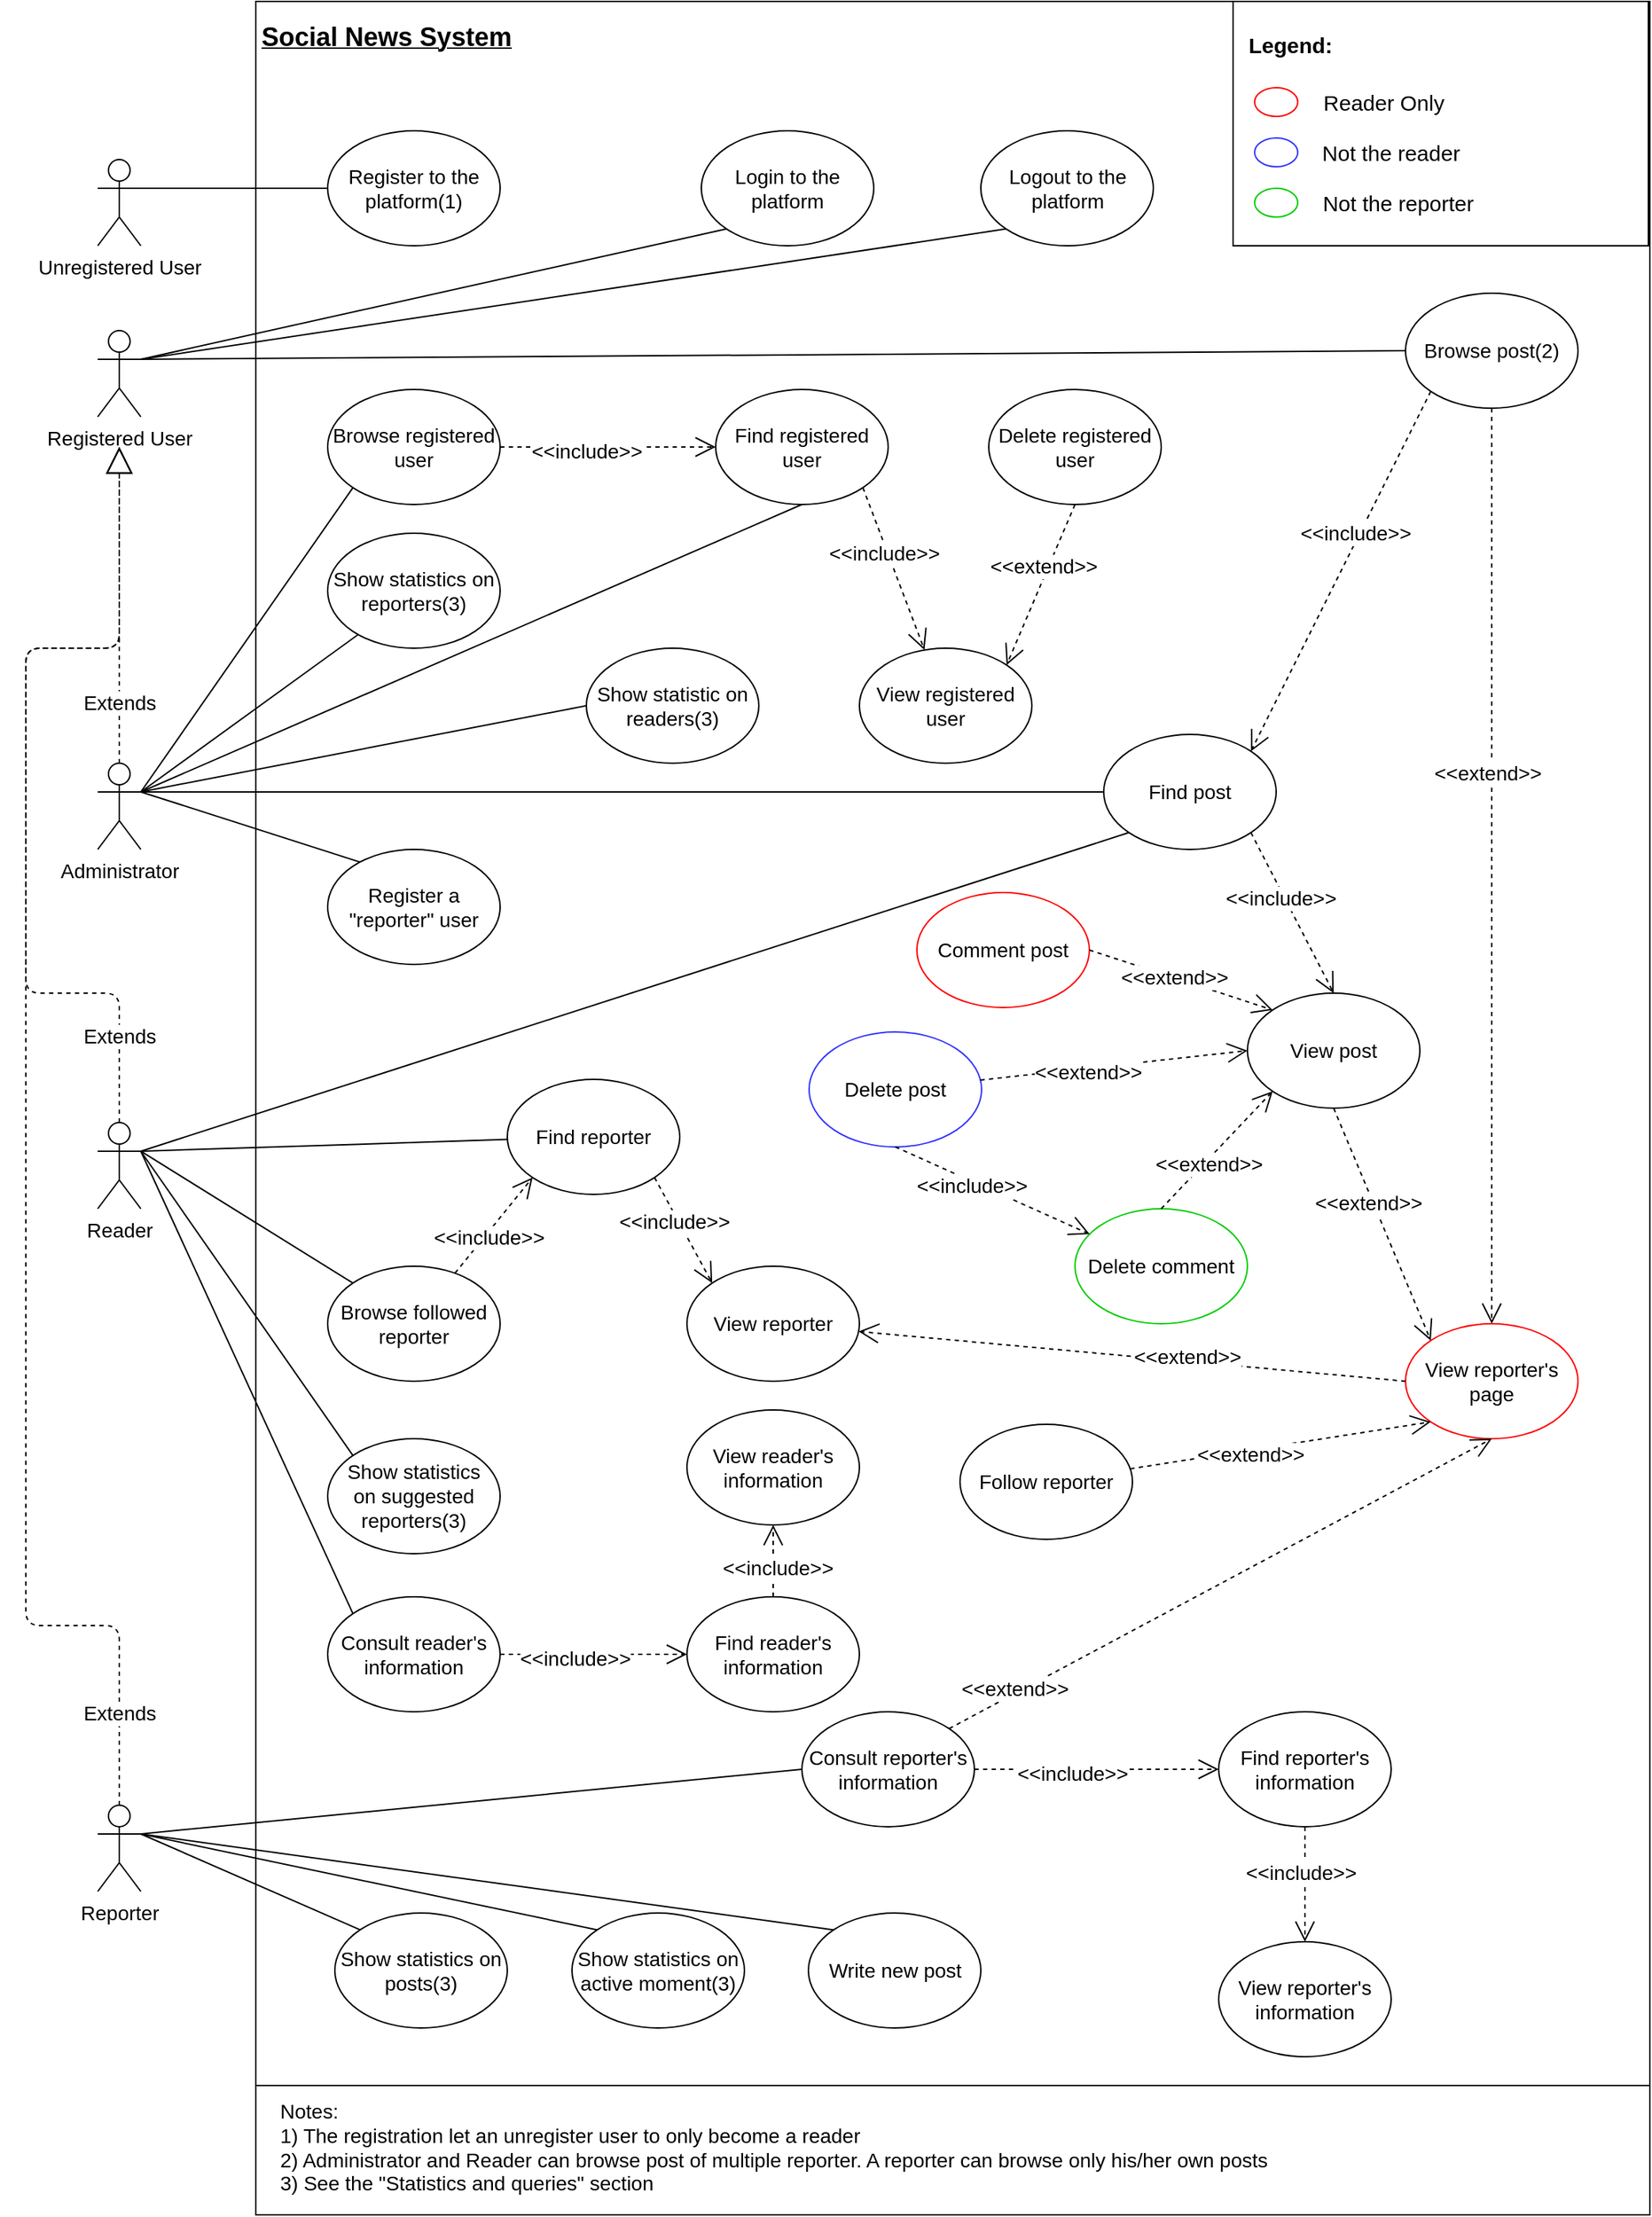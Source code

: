 <mxfile version="13.0.3" type="device"><diagram id="LnKYCAupV158MjTtVKEl" name="Page-1"><mxGraphModel dx="1240" dy="743" grid="1" gridSize="10" guides="1" tooltips="1" connect="1" arrows="1" fold="1" page="1" pageScale="1" pageWidth="1169" pageHeight="827" math="0" shadow="0"><root><mxCell id="0"/><mxCell id="1" parent="0"/><mxCell id="ds7UUMwQEZJeld2kBY6F-1" value="&lt;b&gt;&lt;font style=&quot;font-size: 18px&quot;&gt;Social News System&lt;/font&gt;&lt;/b&gt;" style="verticalAlign=top;align=left;spacingTop=8;spacingLeft=2;spacingRight=12;shape=cube;size=0;direction=south;fontStyle=4;html=1;" parent="1" vertex="1"><mxGeometry x="200" y="30" width="970" height="1450" as="geometry"/></mxCell><mxCell id="IBi45omsp4QC1B3uKQuY-2" style="rounded=0;orthogonalLoop=1;jettySize=auto;html=1;exitX=1;exitY=0.333;exitDx=0;exitDy=0;exitPerimeter=0;endArrow=none;endFill=0;" parent="1" source="ds7UUMwQEZJeld2kBY6F-2" target="IBi45omsp4QC1B3uKQuY-1" edge="1"><mxGeometry relative="1" as="geometry"/></mxCell><mxCell id="ds7UUMwQEZJeld2kBY6F-2" value="Unregistered User" style="shape=umlActor;verticalLabelPosition=bottom;labelBackgroundColor=#ffffff;verticalAlign=top;html=1;fontSize=14;" parent="1" vertex="1"><mxGeometry x="90" y="140" width="30" height="60" as="geometry"/></mxCell><mxCell id="IBi45omsp4QC1B3uKQuY-4" style="edgeStyle=none;rounded=0;orthogonalLoop=1;jettySize=auto;html=1;exitX=1;exitY=0.333;exitDx=0;exitDy=0;exitPerimeter=0;entryX=0;entryY=1;entryDx=0;entryDy=0;endArrow=none;endFill=0;" parent="1" source="ds7UUMwQEZJeld2kBY6F-3" target="IBi45omsp4QC1B3uKQuY-3" edge="1"><mxGeometry relative="1" as="geometry"/></mxCell><mxCell id="IBi45omsp4QC1B3uKQuY-6" style="edgeStyle=none;rounded=0;orthogonalLoop=1;jettySize=auto;html=1;exitX=1;exitY=0.333;exitDx=0;exitDy=0;exitPerimeter=0;endArrow=none;endFill=0;entryX=0;entryY=1;entryDx=0;entryDy=0;" parent="1" source="ds7UUMwQEZJeld2kBY6F-3" target="IBi45omsp4QC1B3uKQuY-5" edge="1"><mxGeometry relative="1" as="geometry"/></mxCell><mxCell id="ds7UUMwQEZJeld2kBY6F-3" value="Registered User" style="shape=umlActor;verticalLabelPosition=bottom;labelBackgroundColor=#ffffff;verticalAlign=top;html=1;fontSize=14;" parent="1" vertex="1"><mxGeometry x="90" y="259" width="30" height="60" as="geometry"/></mxCell><mxCell id="IBi45omsp4QC1B3uKQuY-53" style="rounded=0;orthogonalLoop=1;jettySize=auto;html=1;exitX=1;exitY=0.333;exitDx=0;exitDy=0;exitPerimeter=0;entryX=0;entryY=0;entryDx=0;entryDy=0;endArrow=none;endFill=0;" parent="1" source="ds7UUMwQEZJeld2kBY6F-4" target="IBi45omsp4QC1B3uKQuY-11" edge="1"><mxGeometry relative="1" as="geometry"/></mxCell><mxCell id="IBi45omsp4QC1B3uKQuY-54" style="edgeStyle=none;rounded=0;orthogonalLoop=1;jettySize=auto;html=1;exitX=1;exitY=0.333;exitDx=0;exitDy=0;exitPerimeter=0;endArrow=none;endFill=0;" parent="1" source="ds7UUMwQEZJeld2kBY6F-4" target="IBi45omsp4QC1B3uKQuY-12" edge="1"><mxGeometry relative="1" as="geometry"/></mxCell><mxCell id="IBi45omsp4QC1B3uKQuY-57" style="edgeStyle=none;rounded=0;orthogonalLoop=1;jettySize=auto;html=1;exitX=1;exitY=0.333;exitDx=0;exitDy=0;exitPerimeter=0;entryX=0;entryY=0;entryDx=0;entryDy=0;endArrow=none;endFill=0;" parent="1" source="ds7UUMwQEZJeld2kBY6F-4" target="IBi45omsp4QC1B3uKQuY-21" edge="1"><mxGeometry relative="1" as="geometry"/></mxCell><mxCell id="IBi45omsp4QC1B3uKQuY-58" style="edgeStyle=none;rounded=0;orthogonalLoop=1;jettySize=auto;html=1;exitX=1;exitY=0.333;exitDx=0;exitDy=0;exitPerimeter=0;entryX=0;entryY=0;entryDx=0;entryDy=0;endArrow=none;endFill=0;" parent="1" source="ds7UUMwQEZJeld2kBY6F-4" target="IBi45omsp4QC1B3uKQuY-26" edge="1"><mxGeometry relative="1" as="geometry"/></mxCell><mxCell id="ds7UUMwQEZJeld2kBY6F-4" value="Reader" style="shape=umlActor;verticalLabelPosition=bottom;labelBackgroundColor=#ffffff;verticalAlign=top;html=1;fontSize=14;" parent="1" vertex="1"><mxGeometry x="90" y="810" width="30" height="60" as="geometry"/></mxCell><mxCell id="IBi45omsp4QC1B3uKQuY-86" style="edgeStyle=none;rounded=0;orthogonalLoop=1;jettySize=auto;html=1;exitX=1;exitY=0.333;exitDx=0;exitDy=0;exitPerimeter=0;entryX=0;entryY=0;entryDx=0;entryDy=0;endArrow=none;endFill=0;" parent="1" source="ds7UUMwQEZJeld2kBY6F-5" target="IBi45omsp4QC1B3uKQuY-49" edge="1"><mxGeometry relative="1" as="geometry"/></mxCell><mxCell id="ds7UUMwQEZJeld2kBY6F-5" value="Reporter" style="shape=umlActor;verticalLabelPosition=bottom;labelBackgroundColor=#ffffff;verticalAlign=top;html=1;fontSize=14;" parent="1" vertex="1"><mxGeometry x="90" y="1285" width="30" height="60" as="geometry"/></mxCell><mxCell id="ds7UUMwQEZJeld2kBY6F-8" value="Extends" style="endArrow=block;endSize=16;endFill=0;html=1;exitX=0.5;exitY=0;exitDx=0;exitDy=0;exitPerimeter=0;strokeColor=#000000;dashed=1;fontSize=14;" parent="1" source="ds7UUMwQEZJeld2kBY6F-4" edge="1"><mxGeometry x="-0.8" width="160" relative="1" as="geometry"><mxPoint x="290" y="310" as="sourcePoint"/><mxPoint x="105" y="340" as="targetPoint"/><mxPoint as="offset"/><Array as="points"><mxPoint x="105" y="720"/><mxPoint x="40" y="720"/><mxPoint x="40" y="480"/><mxPoint x="105" y="480"/></Array></mxGeometry></mxCell><mxCell id="ds7UUMwQEZJeld2kBY6F-9" value="Extends" style="endArrow=block;endSize=16;endFill=0;html=1;exitX=0.5;exitY=0;exitDx=0;exitDy=0;exitPerimeter=0;strokeColor=#000000;dashed=1;edgeStyle=orthogonalEdgeStyle;fontSize=14;" parent="1" source="ds7UUMwQEZJeld2kBY6F-5" edge="1"><mxGeometry x="-0.881" width="160" relative="1" as="geometry"><mxPoint x="105" y="610" as="sourcePoint"/><mxPoint x="105" y="340" as="targetPoint"/><Array as="points"><mxPoint x="105" y="1160"/><mxPoint x="40" y="1160"/><mxPoint x="40" y="480"/><mxPoint x="105" y="480"/></Array><mxPoint as="offset"/></mxGeometry></mxCell><mxCell id="IBi45omsp4QC1B3uKQuY-8" style="edgeStyle=none;rounded=0;orthogonalLoop=1;jettySize=auto;html=1;exitX=1;exitY=0.333;exitDx=0;exitDy=0;exitPerimeter=0;entryX=1;entryY=0.5;entryDx=0;entryDy=0;endArrow=none;endFill=0;" parent="1" source="ds7UUMwQEZJeld2kBY6F-10" target="IBi45omsp4QC1B3uKQuY-7" edge="1"><mxGeometry relative="1" as="geometry"/></mxCell><mxCell id="IBi45omsp4QC1B3uKQuY-1" value="Register to the platform(1)" style="ellipse;whiteSpace=wrap;html=1;fontSize=14;" parent="1" vertex="1"><mxGeometry x="250" y="120" width="120" height="80" as="geometry"/></mxCell><mxCell id="IBi45omsp4QC1B3uKQuY-3" value="Login to the platform" style="ellipse;whiteSpace=wrap;html=1;fontSize=14;" parent="1" vertex="1"><mxGeometry x="510" y="120" width="120" height="80" as="geometry"/></mxCell><mxCell id="IBi45omsp4QC1B3uKQuY-5" value="Logout to the platform" style="ellipse;whiteSpace=wrap;html=1;fontSize=14;" parent="1" vertex="1"><mxGeometry x="704.5" y="120" width="120" height="80" as="geometry"/></mxCell><mxCell id="IBi45omsp4QC1B3uKQuY-7" value="Register a &quot;reporter&quot; user" style="ellipse;whiteSpace=wrap;html=1;fontSize=14;" parent="1" vertex="1"><mxGeometry x="250" y="620" width="120" height="80" as="geometry"/></mxCell><mxCell id="IBi45omsp4QC1B3uKQuY-10" value="Extends" style="endArrow=block;endSize=16;endFill=0;html=1;edgeStyle=orthogonalEdgeStyle;dashed=1;exitX=0.5;exitY=0;exitDx=0;exitDy=0;exitPerimeter=0;fontSize=14;" parent="1" edge="1" source="ds7UUMwQEZJeld2kBY6F-10"><mxGeometry x="-0.619" width="160" relative="1" as="geometry"><mxPoint x="1265" y="370" as="sourcePoint"/><mxPoint x="105" y="340" as="targetPoint"/><Array as="points"/><mxPoint as="offset"/></mxGeometry></mxCell><mxCell id="IBi45omsp4QC1B3uKQuY-11" value="Browse followed reporter" style="ellipse;whiteSpace=wrap;html=1;fillColor=#FFFFFF;fontSize=14;" parent="1" vertex="1"><mxGeometry x="250" y="910" width="120" height="80" as="geometry"/></mxCell><mxCell id="IBi45omsp4QC1B3uKQuY-12" value="Find reporter" style="ellipse;whiteSpace=wrap;html=1;fillColor=#FFFFFF;fontSize=14;" parent="1" vertex="1"><mxGeometry x="375" y="780" width="120" height="80" as="geometry"/></mxCell><mxCell id="IBi45omsp4QC1B3uKQuY-14" value="View reporter's page" style="ellipse;whiteSpace=wrap;html=1;fillColor=#FFFFFF;strokeColor=#FF0000;fontSize=14;" parent="1" vertex="1"><mxGeometry x="1000" y="950" width="120" height="80" as="geometry"/></mxCell><mxCell id="IBi45omsp4QC1B3uKQuY-15" value="View reporter" style="ellipse;whiteSpace=wrap;html=1;fillColor=#FFFFFF;fontSize=14;" parent="1" vertex="1"><mxGeometry x="500" y="910" width="120" height="80" as="geometry"/></mxCell><mxCell id="IBi45omsp4QC1B3uKQuY-16" value="Comment post" style="ellipse;whiteSpace=wrap;html=1;strokeColor=#FF0000;fontSize=14;" parent="1" vertex="1"><mxGeometry x="660" y="650" width="120" height="80" as="geometry"/></mxCell><mxCell id="IBi45omsp4QC1B3uKQuY-17" value="Follow reporter" style="ellipse;whiteSpace=wrap;html=1;fontSize=14;" parent="1" vertex="1"><mxGeometry x="690" y="1020" width="120" height="80" as="geometry"/></mxCell><mxCell id="IBi45omsp4QC1B3uKQuY-19" value="View reader's information" style="ellipse;whiteSpace=wrap;html=1;fillColor=#FFFFFF;fontSize=14;" parent="1" vertex="1"><mxGeometry x="500" y="1010" width="120" height="80" as="geometry"/></mxCell><mxCell id="IBi45omsp4QC1B3uKQuY-21" value="Show statistics &lt;br&gt;on suggested reporters(3)" style="ellipse;whiteSpace=wrap;html=1;fillColor=#FFFFFF;fontSize=14;" parent="1" vertex="1"><mxGeometry x="250" y="1030" width="120" height="80" as="geometry"/></mxCell><mxCell id="IBi45omsp4QC1B3uKQuY-26" value="Consult reader's information" style="ellipse;whiteSpace=wrap;html=1;fillColor=#FFFFFF;fontSize=14;" parent="1" vertex="1"><mxGeometry x="250" y="1140" width="120" height="80" as="geometry"/></mxCell><mxCell id="IBi45omsp4QC1B3uKQuY-27" value="Find reader's information" style="ellipse;whiteSpace=wrap;html=1;fillColor=#FFFFFF;fontSize=14;" parent="1" vertex="1"><mxGeometry x="500" y="1140" width="120" height="80" as="geometry"/></mxCell><mxCell id="IBi45omsp4QC1B3uKQuY-105" style="edgeStyle=none;rounded=0;orthogonalLoop=1;jettySize=auto;html=1;exitX=0;exitY=0.5;exitDx=0;exitDy=0;entryX=1;entryY=0.333;entryDx=0;entryDy=0;entryPerimeter=0;endArrow=none;endFill=0;" parent="1" source="IBi45omsp4QC1B3uKQuY-31" target="ds7UUMwQEZJeld2kBY6F-5" edge="1"><mxGeometry relative="1" as="geometry"/></mxCell><mxCell id="IBi45omsp4QC1B3uKQuY-31" value="Consult reporter's information" style="ellipse;whiteSpace=wrap;html=1;fillColor=#FFFFFF;fontSize=14;" parent="1" vertex="1"><mxGeometry x="580" y="1220" width="120" height="80" as="geometry"/></mxCell><mxCell id="IBi45omsp4QC1B3uKQuY-32" value="View reporter's information" style="ellipse;whiteSpace=wrap;html=1;fillColor=#FFFFFF;fontSize=14;" parent="1" vertex="1"><mxGeometry x="870" y="1380" width="120" height="80" as="geometry"/></mxCell><mxCell id="IBi45omsp4QC1B3uKQuY-34" value="Find reporter's information" style="ellipse;whiteSpace=wrap;html=1;fillColor=#FFFFFF;fontSize=14;" parent="1" vertex="1"><mxGeometry x="870" y="1220" width="120" height="80" as="geometry"/></mxCell><mxCell id="IBi45omsp4QC1B3uKQuY-119" style="edgeStyle=none;rounded=0;orthogonalLoop=1;jettySize=auto;html=1;exitX=0;exitY=0;exitDx=0;exitDy=0;entryX=1;entryY=0.333;entryDx=0;entryDy=0;entryPerimeter=0;endArrow=none;endFill=0;" parent="1" source="IBi45omsp4QC1B3uKQuY-37" target="ds7UUMwQEZJeld2kBY6F-5" edge="1"><mxGeometry relative="1" as="geometry"/></mxCell><mxCell id="IBi45omsp4QC1B3uKQuY-37" value="Write new post" style="ellipse;whiteSpace=wrap;html=1;fontSize=14;" parent="1" vertex="1"><mxGeometry x="584.5" y="1360" width="120" height="80" as="geometry"/></mxCell><mxCell id="IBi45omsp4QC1B3uKQuY-83" style="edgeStyle=none;rounded=0;orthogonalLoop=1;jettySize=auto;html=1;endArrow=none;endFill=0;exitX=1;exitY=0;exitDx=0;exitDy=0;entryX=1;entryY=0.333;entryDx=0;entryDy=0;entryPerimeter=0;" parent="1" source="IBi45omsp4QC1B3uKQuY-38" target="ds7UUMwQEZJeld2kBY6F-10" edge="1"><mxGeometry relative="1" as="geometry"><mxPoint x="150" y="650" as="targetPoint"/></mxGeometry></mxCell><mxCell id="IBi45omsp4QC1B3uKQuY-38" value="Show statistics on reporters(3)" style="ellipse;whiteSpace=wrap;html=1;fillColor=#FFFFFF;fontSize=14;" parent="1" vertex="1"><mxGeometry x="250" y="400" width="120" height="80" as="geometry"/></mxCell><mxCell id="IBi45omsp4QC1B3uKQuY-73" style="edgeStyle=none;rounded=0;orthogonalLoop=1;jettySize=auto;html=1;exitX=0;exitY=1;exitDx=0;exitDy=0;endArrow=none;endFill=0;entryX=1;entryY=0.333;entryDx=0;entryDy=0;entryPerimeter=0;" parent="1" source="IBi45omsp4QC1B3uKQuY-39" target="ds7UUMwQEZJeld2kBY6F-10" edge="1"><mxGeometry relative="1" as="geometry"><mxPoint x="150" y="530" as="targetPoint"/></mxGeometry></mxCell><mxCell id="IBi45omsp4QC1B3uKQuY-39" value="Browse registered user" style="ellipse;whiteSpace=wrap;html=1;fillColor=#FFFFFF;fontSize=14;" parent="1" vertex="1"><mxGeometry x="250" y="300" width="120" height="80" as="geometry"/></mxCell><mxCell id="IBi45omsp4QC1B3uKQuY-116" style="edgeStyle=none;rounded=0;orthogonalLoop=1;jettySize=auto;html=1;exitX=0.5;exitY=1;exitDx=0;exitDy=0;endArrow=none;endFill=0;entryX=1;entryY=0.333;entryDx=0;entryDy=0;entryPerimeter=0;" parent="1" source="IBi45omsp4QC1B3uKQuY-40" target="ds7UUMwQEZJeld2kBY6F-10" edge="1"><mxGeometry relative="1" as="geometry"><mxPoint x="150" y="670" as="targetPoint"/></mxGeometry></mxCell><mxCell id="IBi45omsp4QC1B3uKQuY-40" value="Find registered user" style="ellipse;whiteSpace=wrap;html=1;fillColor=#FFFFFF;fontSize=14;" parent="1" vertex="1"><mxGeometry x="520" y="300" width="120" height="80" as="geometry"/></mxCell><mxCell id="IBi45omsp4QC1B3uKQuY-41" value="View registered user" style="ellipse;whiteSpace=wrap;html=1;fillColor=#FFFFFF;fontSize=14;" parent="1" vertex="1"><mxGeometry x="620" y="480" width="120" height="80" as="geometry"/></mxCell><mxCell id="IBi45omsp4QC1B3uKQuY-42" value="Delete registered user" style="ellipse;whiteSpace=wrap;html=1;fontSize=14;" parent="1" vertex="1"><mxGeometry x="710" y="300" width="120" height="80" as="geometry"/></mxCell><mxCell id="IBi45omsp4QC1B3uKQuY-46" value="Delete comment" style="ellipse;whiteSpace=wrap;html=1;strokeColor=#00CC00;fontSize=14;" parent="1" vertex="1"><mxGeometry x="770" y="870" width="120" height="80" as="geometry"/></mxCell><mxCell id="IBi45omsp4QC1B3uKQuY-49" value="Show statistics on posts(3)" style="ellipse;whiteSpace=wrap;html=1;fontSize=14;" parent="1" vertex="1"><mxGeometry x="255" y="1360" width="120" height="80" as="geometry"/></mxCell><mxCell id="IBi45omsp4QC1B3uKQuY-59" value="&amp;lt;&amp;lt;include&amp;gt;&amp;gt;" style="endArrow=open;endSize=12;dashed=1;html=1;entryX=0;entryY=1;entryDx=0;entryDy=0;fontSize=14;" parent="1" source="IBi45omsp4QC1B3uKQuY-11" target="IBi45omsp4QC1B3uKQuY-12" edge="1"><mxGeometry x="-0.202" y="-3" width="160" relative="1" as="geometry"><mxPoint x="1180" y="820" as="sourcePoint"/><mxPoint x="1340" y="820" as="targetPoint"/><mxPoint as="offset"/></mxGeometry></mxCell><mxCell id="IBi45omsp4QC1B3uKQuY-62" value="&amp;lt;&amp;lt;include&amp;gt;&amp;gt;" style="endArrow=open;endSize=12;dashed=1;html=1;exitX=1;exitY=1;exitDx=0;exitDy=0;entryX=0;entryY=0;entryDx=0;entryDy=0;fontSize=14;" parent="1" source="IBi45omsp4QC1B3uKQuY-12" target="IBi45omsp4QC1B3uKQuY-15" edge="1"><mxGeometry x="-0.202" y="-3" width="160" relative="1" as="geometry"><mxPoint x="320" y="640" as="sourcePoint"/><mxPoint x="352.66" y="711.707" as="targetPoint"/><mxPoint as="offset"/></mxGeometry></mxCell><mxCell id="IBi45omsp4QC1B3uKQuY-65" value="&amp;lt;&amp;lt;extend&amp;gt;&amp;gt;" style="endArrow=open;endSize=12;dashed=1;html=1;exitX=1;exitY=0.5;exitDx=0;exitDy=0;entryX=0;entryY=0;entryDx=0;entryDy=0;fontSize=14;" parent="1" source="IBi45omsp4QC1B3uKQuY-16" target="ZI9PuKJxU2O0nKGS8p2N-4" edge="1"><mxGeometry x="-0.077" width="160" relative="1" as="geometry"><mxPoint x="595.87" y="680" as="sourcePoint"/><mxPoint x="624.123" y="727.72" as="targetPoint"/><mxPoint as="offset"/></mxGeometry></mxCell><mxCell id="IBi45omsp4QC1B3uKQuY-66" value="&amp;lt;&amp;lt;extend&amp;gt;&amp;gt;" style="endArrow=open;endSize=12;dashed=1;html=1;exitX=0;exitY=0.5;exitDx=0;exitDy=0;fontSize=14;" parent="1" source="IBi45omsp4QC1B3uKQuY-14" target="IBi45omsp4QC1B3uKQuY-15" edge="1"><mxGeometry x="-0.202" y="-3" width="160" relative="1" as="geometry"><mxPoint x="600" y="740" as="sourcePoint"/><mxPoint x="600" y="875" as="targetPoint"/><mxPoint as="offset"/></mxGeometry></mxCell><mxCell id="IBi45omsp4QC1B3uKQuY-69" value="&amp;lt;&amp;lt;extend&amp;gt;&amp;gt;" style="endArrow=open;endSize=12;dashed=1;html=1;entryX=0;entryY=1;entryDx=0;entryDy=0;fontSize=14;" parent="1" source="IBi45omsp4QC1B3uKQuY-17" target="IBi45omsp4QC1B3uKQuY-14" edge="1"><mxGeometry x="-0.202" y="-3" width="160" relative="1" as="geometry"><mxPoint x="790" y="700" as="sourcePoint"/><mxPoint x="660" y="700" as="targetPoint"/><mxPoint as="offset"/></mxGeometry></mxCell><mxCell id="IBi45omsp4QC1B3uKQuY-70" value="&amp;lt;&amp;lt;include&amp;gt;&amp;gt;" style="endArrow=open;endSize=12;dashed=1;html=1;entryX=0;entryY=0.5;entryDx=0;entryDy=0;exitX=1;exitY=0.5;exitDx=0;exitDy=0;fontSize=14;" parent="1" source="IBi45omsp4QC1B3uKQuY-26" target="IBi45omsp4QC1B3uKQuY-27" edge="1"><mxGeometry x="-0.202" y="-3" width="160" relative="1" as="geometry"><mxPoint x="380" y="1180" as="sourcePoint"/><mxPoint x="480" y="1180" as="targetPoint"/><mxPoint as="offset"/></mxGeometry></mxCell><mxCell id="IBi45omsp4QC1B3uKQuY-71" value="&amp;lt;&amp;lt;include&amp;gt;&amp;gt;" style="endArrow=open;endSize=12;dashed=1;html=1;exitX=0.5;exitY=0;exitDx=0;exitDy=0;entryX=0.5;entryY=1;entryDx=0;entryDy=0;fontSize=14;" parent="1" source="IBi45omsp4QC1B3uKQuY-27" target="IBi45omsp4QC1B3uKQuY-19" edge="1"><mxGeometry x="-0.202" y="-3" width="160" relative="1" as="geometry"><mxPoint x="630" y="1160" as="sourcePoint"/><mxPoint x="570" y="1090" as="targetPoint"/><mxPoint as="offset"/></mxGeometry></mxCell><mxCell id="IBi45omsp4QC1B3uKQuY-78" value="&amp;lt;&amp;lt;include&amp;gt;&amp;gt;" style="endArrow=open;endSize=12;dashed=1;html=1;exitX=1;exitY=0.5;exitDx=0;exitDy=0;fontSize=14;" parent="1" source="IBi45omsp4QC1B3uKQuY-39" target="IBi45omsp4QC1B3uKQuY-40" edge="1"><mxGeometry x="-0.202" y="-3" width="160" relative="1" as="geometry"><mxPoint x="945" y="178.82" as="sourcePoint"/><mxPoint x="845.0" y="178.82" as="targetPoint"/><mxPoint as="offset"/></mxGeometry></mxCell><mxCell id="IBi45omsp4QC1B3uKQuY-79" value="&amp;lt;&amp;lt;include&amp;gt;&amp;gt;" style="endArrow=open;endSize=12;dashed=1;html=1;exitX=1;exitY=1;exitDx=0;exitDy=0;fontSize=14;" parent="1" source="IBi45omsp4QC1B3uKQuY-40" target="IBi45omsp4QC1B3uKQuY-41" edge="1"><mxGeometry x="-0.202" y="-3" width="160" relative="1" as="geometry"><mxPoint x="825" y="140.0" as="sourcePoint"/><mxPoint x="725.0" y="140.0" as="targetPoint"/><mxPoint as="offset"/></mxGeometry></mxCell><mxCell id="IBi45omsp4QC1B3uKQuY-80" value="&amp;lt;&amp;lt;extend&amp;gt;&amp;gt;" style="endArrow=open;endSize=12;dashed=1;html=1;exitX=0.5;exitY=1;exitDx=0;exitDy=0;entryX=1;entryY=0;entryDx=0;entryDy=0;fontSize=14;" parent="1" source="IBi45omsp4QC1B3uKQuY-42" target="IBi45omsp4QC1B3uKQuY-41" edge="1"><mxGeometry x="-0.202" y="-3" width="160" relative="1" as="geometry"><mxPoint x="625.725" y="160.002" as="sourcePoint"/><mxPoint x="765.001" y="199.161" as="targetPoint"/><mxPoint as="offset"/></mxGeometry></mxCell><mxCell id="IBi45omsp4QC1B3uKQuY-81" value="&amp;lt;&amp;lt;extend&amp;gt;&amp;gt;" style="endArrow=open;endSize=12;dashed=1;html=1;exitX=0.5;exitY=0;exitDx=0;exitDy=0;entryX=0;entryY=1;entryDx=0;entryDy=0;fontSize=14;" parent="1" source="IBi45omsp4QC1B3uKQuY-46" target="ZI9PuKJxU2O0nKGS8p2N-4" edge="1"><mxGeometry x="-0.202" y="-3" width="160" relative="1" as="geometry"><mxPoint x="1685" y="64.13" as="sourcePoint"/><mxPoint x="1649.219" y="269.194" as="targetPoint"/><mxPoint as="offset"/></mxGeometry></mxCell><mxCell id="IBi45omsp4QC1B3uKQuY-84" style="edgeStyle=none;rounded=0;orthogonalLoop=1;jettySize=auto;html=1;exitX=0;exitY=0.5;exitDx=0;exitDy=0;endArrow=none;endFill=0;entryX=1;entryY=0.333;entryDx=0;entryDy=0;entryPerimeter=0;" parent="1" source="IBi45omsp4QC1B3uKQuY-82" target="ds7UUMwQEZJeld2kBY6F-10" edge="1"><mxGeometry relative="1" as="geometry"><mxPoint x="160" y="710" as="targetPoint"/></mxGeometry></mxCell><mxCell id="IBi45omsp4QC1B3uKQuY-82" value="Show statistic on readers(3)" style="ellipse;whiteSpace=wrap;html=1;fontSize=14;" parent="1" vertex="1"><mxGeometry x="430" y="480" width="120" height="80" as="geometry"/></mxCell><mxCell id="ds7UUMwQEZJeld2kBY6F-10" value="Administrator" style="shape=umlActor;verticalLabelPosition=bottom;labelBackgroundColor=#ffffff;verticalAlign=top;html=1;fontSize=14;" parent="1" vertex="1"><mxGeometry x="90" y="560" width="30" height="60" as="geometry"/></mxCell><mxCell id="IBi45omsp4QC1B3uKQuY-87" style="edgeStyle=none;rounded=0;orthogonalLoop=1;jettySize=auto;html=1;exitX=0;exitY=0;exitDx=0;exitDy=0;entryX=1;entryY=0.333;entryDx=0;entryDy=0;entryPerimeter=0;endArrow=none;endFill=0;" parent="1" source="IBi45omsp4QC1B3uKQuY-85" target="ds7UUMwQEZJeld2kBY6F-5" edge="1"><mxGeometry relative="1" as="geometry"/></mxCell><mxCell id="IBi45omsp4QC1B3uKQuY-85" value="Show statistics on active moment(3)" style="ellipse;whiteSpace=wrap;html=1;fontSize=14;" parent="1" vertex="1"><mxGeometry x="420" y="1360" width="120" height="80" as="geometry"/></mxCell><mxCell id="IBi45omsp4QC1B3uKQuY-92" value="&amp;lt;&amp;lt;extend&amp;gt;&amp;gt;" style="endArrow=open;endSize=12;dashed=1;html=1;exitX=0.5;exitY=1;exitDx=0;exitDy=0;entryX=0;entryY=0;entryDx=0;entryDy=0;fontSize=14;" parent="1" source="ZI9PuKJxU2O0nKGS8p2N-4" target="IBi45omsp4QC1B3uKQuY-14" edge="1"><mxGeometry x="-0.202" y="-3" width="160" relative="1" as="geometry"><mxPoint x="840" y="770" as="sourcePoint"/><mxPoint x="764.631" y="764.591" as="targetPoint"/><mxPoint as="offset"/></mxGeometry></mxCell><mxCell id="IBi45omsp4QC1B3uKQuY-103" value="&amp;lt;&amp;lt;include&amp;gt;&amp;gt;" style="endArrow=open;endSize=12;dashed=1;html=1;entryX=0;entryY=0.5;entryDx=0;entryDy=0;exitX=1;exitY=0.5;exitDx=0;exitDy=0;fontSize=14;" parent="1" source="IBi45omsp4QC1B3uKQuY-31" target="IBi45omsp4QC1B3uKQuY-34" edge="1"><mxGeometry x="-0.202" y="-3" width="160" relative="1" as="geometry"><mxPoint x="570.0" y="1110" as="sourcePoint"/><mxPoint x="690" y="1110" as="targetPoint"/><mxPoint as="offset"/></mxGeometry></mxCell><mxCell id="IBi45omsp4QC1B3uKQuY-104" value="&amp;lt;&amp;lt;include&amp;gt;&amp;gt;" style="endArrow=open;endSize=12;dashed=1;html=1;exitX=0.5;exitY=1;exitDx=0;exitDy=0;fontSize=14;" parent="1" source="IBi45omsp4QC1B3uKQuY-34" target="IBi45omsp4QC1B3uKQuY-32" edge="1"><mxGeometry x="-0.202" y="-3" width="160" relative="1" as="geometry"><mxPoint x="605" y="1150" as="sourcePoint"/><mxPoint x="715.0" y="1150" as="targetPoint"/><mxPoint as="offset"/></mxGeometry></mxCell><mxCell id="IBi45omsp4QC1B3uKQuY-111" value="Delete post" style="ellipse;whiteSpace=wrap;html=1;strokeColor=#3333FF;fontSize=14;" parent="1" vertex="1"><mxGeometry x="585" y="747" width="120" height="80" as="geometry"/></mxCell><mxCell id="IBi45omsp4QC1B3uKQuY-112" value="&amp;lt;&amp;lt;extend&amp;gt;&amp;gt;" style="endArrow=open;endSize=12;dashed=1;html=1;entryX=0;entryY=0.5;entryDx=0;entryDy=0;fontSize=14;" parent="1" source="IBi45omsp4QC1B3uKQuY-111" target="ZI9PuKJxU2O0nKGS8p2N-4" edge="1"><mxGeometry x="-0.202" y="-3" width="160" relative="1" as="geometry"><mxPoint x="1707.574" y="222.414" as="sourcePoint"/><mxPoint x="1588.713" y="269.999" as="targetPoint"/><mxPoint as="offset"/></mxGeometry></mxCell><mxCell id="IBi45omsp4QC1B3uKQuY-113" value="&amp;lt;&amp;lt;include&amp;gt;&amp;gt;" style="endArrow=open;endSize=12;dashed=1;html=1;exitX=0.5;exitY=1;exitDx=0;exitDy=0;fontSize=14;" parent="1" source="IBi45omsp4QC1B3uKQuY-111" target="IBi45omsp4QC1B3uKQuY-46" edge="1"><mxGeometry x="-0.202" y="-3" width="160" relative="1" as="geometry"><mxPoint x="1875" y="154.13" as="sourcePoint"/><mxPoint x="1875" y="104.13" as="targetPoint"/><mxPoint as="offset"/></mxGeometry></mxCell><mxCell id="IBi45omsp4QC1B3uKQuY-126" value="&amp;lt;&amp;lt;extend&amp;gt;&amp;gt;" style="endArrow=open;endSize=12;dashed=1;html=1;fontSize=14;" parent="1" source="ZI9PuKJxU2O0nKGS8p2N-2" target="IBi45omsp4QC1B3uKQuY-14" edge="1"><mxGeometry x="-0.202" y="-3" width="160" relative="1" as="geometry"><mxPoint x="514.826" y="670.002" as="sourcePoint"/><mxPoint x="654.171" y="709.051" as="targetPoint"/><mxPoint as="offset"/></mxGeometry></mxCell><mxCell id="IBi45omsp4QC1B3uKQuY-127" value="&amp;lt;&amp;lt;extend&amp;gt;&amp;gt;" style="endArrow=open;endSize=12;dashed=1;html=1;exitX=1;exitY=0;exitDx=0;exitDy=0;entryX=0.5;entryY=1;entryDx=0;entryDy=0;fontSize=14;" parent="1" source="IBi45omsp4QC1B3uKQuY-31" target="IBi45omsp4QC1B3uKQuY-14" edge="1"><mxGeometry x="-0.752" y="3" width="160" relative="1" as="geometry"><mxPoint x="430" y="670" as="sourcePoint"/><mxPoint x="760" y="670" as="targetPoint"/><mxPoint as="offset"/><Array as="points"/></mxGeometry></mxCell><mxCell id="ZI9PuKJxU2O0nKGS8p2N-10" style="rounded=0;orthogonalLoop=1;jettySize=auto;html=1;exitX=0;exitY=0.5;exitDx=0;exitDy=0;entryX=1;entryY=0.333;entryDx=0;entryDy=0;entryPerimeter=0;endArrow=none;endFill=0;" edge="1" parent="1" source="ZI9PuKJxU2O0nKGS8p2N-2" target="ds7UUMwQEZJeld2kBY6F-3"><mxGeometry relative="1" as="geometry"/></mxCell><mxCell id="ZI9PuKJxU2O0nKGS8p2N-2" value="Browse post(2)" style="ellipse;whiteSpace=wrap;html=1;fillColor=#FFFFFF;fontSize=14;" vertex="1" parent="1"><mxGeometry x="1000" y="233" width="120" height="80" as="geometry"/></mxCell><mxCell id="ZI9PuKJxU2O0nKGS8p2N-11" style="edgeStyle=none;rounded=0;orthogonalLoop=1;jettySize=auto;html=1;exitX=0;exitY=1;exitDx=0;exitDy=0;entryX=1;entryY=0.333;entryDx=0;entryDy=0;entryPerimeter=0;endArrow=none;endFill=0;" edge="1" parent="1" source="ZI9PuKJxU2O0nKGS8p2N-3" target="ds7UUMwQEZJeld2kBY6F-4"><mxGeometry relative="1" as="geometry"/></mxCell><mxCell id="ZI9PuKJxU2O0nKGS8p2N-12" style="edgeStyle=none;rounded=0;orthogonalLoop=1;jettySize=auto;html=1;exitX=1;exitY=0.5;exitDx=0;exitDy=0;endArrow=none;endFill=0;entryX=1;entryY=0.333;entryDx=0;entryDy=0;entryPerimeter=0;" edge="1" parent="1" source="ZI9PuKJxU2O0nKGS8p2N-3" target="ds7UUMwQEZJeld2kBY6F-10"><mxGeometry relative="1" as="geometry"><mxPoint x="130" y="660" as="targetPoint"/></mxGeometry></mxCell><mxCell id="ZI9PuKJxU2O0nKGS8p2N-3" value="Find post" style="ellipse;whiteSpace=wrap;html=1;fillColor=#FFFFFF;fontSize=14;" vertex="1" parent="1"><mxGeometry x="790" y="540" width="120" height="80" as="geometry"/></mxCell><mxCell id="ZI9PuKJxU2O0nKGS8p2N-4" value="View post" style="ellipse;whiteSpace=wrap;html=1;fillColor=#FFFFFF;fontSize=14;" vertex="1" parent="1"><mxGeometry x="890" y="720" width="120" height="80" as="geometry"/></mxCell><mxCell id="ZI9PuKJxU2O0nKGS8p2N-6" value="&amp;lt;&amp;lt;include&amp;gt;&amp;gt;" style="endArrow=open;endSize=12;dashed=1;html=1;entryX=1;entryY=0;entryDx=0;entryDy=0;exitX=0;exitY=1;exitDx=0;exitDy=0;fontSize=14;" edge="1" parent="1" source="ZI9PuKJxU2O0nKGS8p2N-2" target="ZI9PuKJxU2O0nKGS8p2N-3"><mxGeometry x="-0.202" y="-3" width="160" relative="1" as="geometry"><mxPoint x="370" y="375" as="sourcePoint"/><mxPoint x="485" y="375" as="targetPoint"/><mxPoint as="offset"/></mxGeometry></mxCell><mxCell id="ZI9PuKJxU2O0nKGS8p2N-7" value="&amp;lt;&amp;lt;include&amp;gt;&amp;gt;" style="endArrow=open;endSize=12;dashed=1;html=1;exitX=1;exitY=1;exitDx=0;exitDy=0;entryX=0.5;entryY=0;entryDx=0;entryDy=0;fontSize=14;" edge="1" parent="1" source="ZI9PuKJxU2O0nKGS8p2N-3" target="ZI9PuKJxU2O0nKGS8p2N-4"><mxGeometry x="-0.202" y="-3" width="160" relative="1" as="geometry"><mxPoint x="560" y="360" as="sourcePoint"/><mxPoint x="710" y="470" as="targetPoint"/><mxPoint as="offset"/></mxGeometry></mxCell><mxCell id="ZI9PuKJxU2O0nKGS8p2N-24" value="" style="rounded=0;whiteSpace=wrap;html=1;strokeColor=#000000;fillColor=#FFFFFF;fontSize=14;" vertex="1" parent="1"><mxGeometry x="880" y="30" width="289" height="170" as="geometry"/></mxCell><mxCell id="ZI9PuKJxU2O0nKGS8p2N-26" value="Legend:" style="text;html=1;strokeColor=none;fillColor=none;align=center;verticalAlign=middle;whiteSpace=wrap;rounded=0;fontStyle=1;fontSize=15;" vertex="1" parent="1"><mxGeometry x="900" y="50" width="40" height="20" as="geometry"/></mxCell><mxCell id="ZI9PuKJxU2O0nKGS8p2N-30" value="Reader Only" style="text;html=1;strokeColor=none;fillColor=none;align=center;verticalAlign=middle;whiteSpace=wrap;rounded=0;fontSize=15;" vertex="1" parent="1"><mxGeometry x="940" y="90" width="90" height="20" as="geometry"/></mxCell><mxCell id="ZI9PuKJxU2O0nKGS8p2N-31" value="Not the reader" style="text;html=1;strokeColor=none;fillColor=none;align=center;verticalAlign=middle;whiteSpace=wrap;rounded=0;fontSize=15;" vertex="1" parent="1"><mxGeometry x="940" y="125" width="100" height="20" as="geometry"/></mxCell><mxCell id="ZI9PuKJxU2O0nKGS8p2N-32" value="Not the reporter" style="text;html=1;strokeColor=none;fillColor=none;align=center;verticalAlign=middle;whiteSpace=wrap;rounded=0;fontSize=15;" vertex="1" parent="1"><mxGeometry x="940" y="160" width="110" height="20" as="geometry"/></mxCell><mxCell id="ZI9PuKJxU2O0nKGS8p2N-33" value="" style="rounded=0;whiteSpace=wrap;html=1;strokeColor=#000000;fillColor=#FFFFFF;fontSize=15;" vertex="1" parent="1"><mxGeometry x="200" y="1480" width="970" height="90" as="geometry"/></mxCell><mxCell id="ZI9PuKJxU2O0nKGS8p2N-34" value="Notes:&lt;br style=&quot;font-size: 14px;&quot;&gt;1) The registration let an unregister user to only become a reader&lt;br style=&quot;font-size: 14px;&quot;&gt;2) Administrator and Reader can browse post of multiple reporter. A reporter can browse only his/her own posts&lt;br style=&quot;font-size: 14px;&quot;&gt;3) See the &quot;Statistics and queries&quot; section" style="text;html=1;strokeColor=none;fillColor=none;align=left;verticalAlign=top;whiteSpace=wrap;rounded=0;fontSize=14;" vertex="1" parent="1"><mxGeometry x="215" y="1483" width="935" height="77" as="geometry"/></mxCell><mxCell id="ZI9PuKJxU2O0nKGS8p2N-36" value="" style="ellipse;whiteSpace=wrap;html=1;strokeColor=#FF0000;fillColor=#FFFFFF;fontSize=15;align=left;" vertex="1" parent="1"><mxGeometry x="895" y="90" width="30" height="20" as="geometry"/></mxCell><mxCell id="ZI9PuKJxU2O0nKGS8p2N-37" value="" style="ellipse;whiteSpace=wrap;html=1;strokeColor=#3333FF;fillColor=#FFFFFF;fontSize=15;align=left;" vertex="1" parent="1"><mxGeometry x="895" y="125" width="30" height="20" as="geometry"/></mxCell><mxCell id="ZI9PuKJxU2O0nKGS8p2N-38" value="" style="ellipse;whiteSpace=wrap;html=1;strokeColor=#00CC00;fillColor=#FFFFFF;fontSize=15;align=left;" vertex="1" parent="1"><mxGeometry x="895" y="160" width="30" height="20" as="geometry"/></mxCell></root></mxGraphModel></diagram></mxfile>